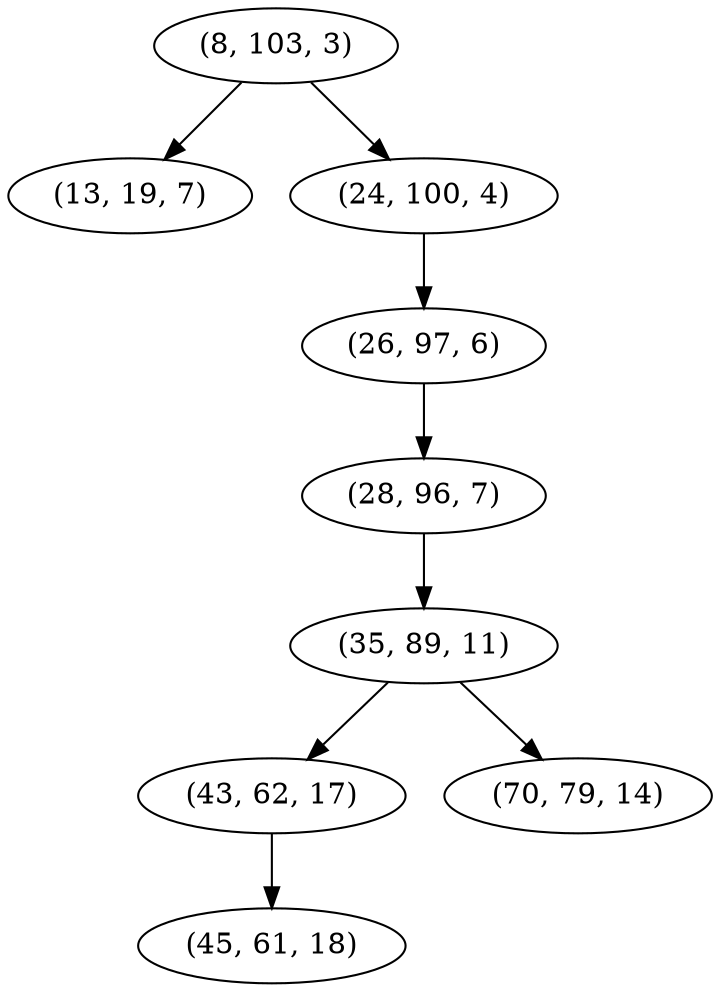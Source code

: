 digraph tree {
    "(8, 103, 3)";
    "(13, 19, 7)";
    "(24, 100, 4)";
    "(26, 97, 6)";
    "(28, 96, 7)";
    "(35, 89, 11)";
    "(43, 62, 17)";
    "(45, 61, 18)";
    "(70, 79, 14)";
    "(8, 103, 3)" -> "(13, 19, 7)";
    "(8, 103, 3)" -> "(24, 100, 4)";
    "(24, 100, 4)" -> "(26, 97, 6)";
    "(26, 97, 6)" -> "(28, 96, 7)";
    "(28, 96, 7)" -> "(35, 89, 11)";
    "(35, 89, 11)" -> "(43, 62, 17)";
    "(35, 89, 11)" -> "(70, 79, 14)";
    "(43, 62, 17)" -> "(45, 61, 18)";
}
